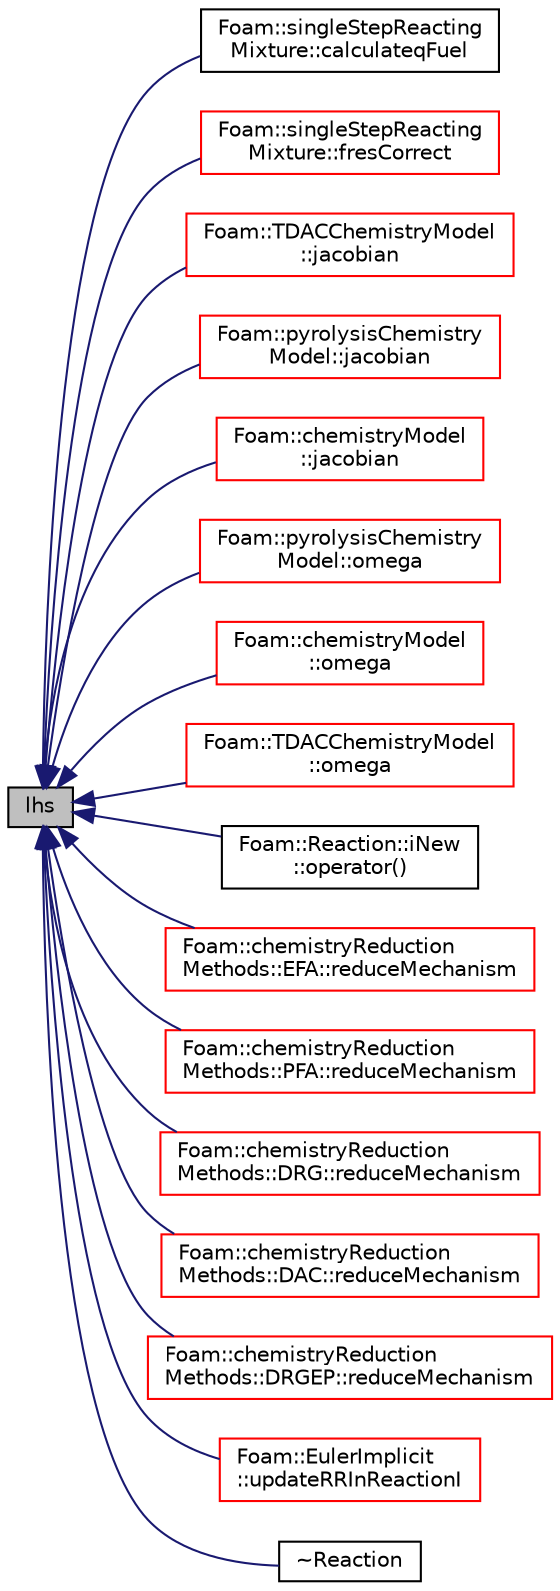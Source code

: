 digraph "lhs"
{
  bgcolor="transparent";
  edge [fontname="Helvetica",fontsize="10",labelfontname="Helvetica",labelfontsize="10"];
  node [fontname="Helvetica",fontsize="10",shape=record];
  rankdir="LR";
  Node826 [label="lhs",height=0.2,width=0.4,color="black", fillcolor="grey75", style="filled", fontcolor="black"];
  Node826 -> Node827 [dir="back",color="midnightblue",fontsize="10",style="solid",fontname="Helvetica"];
  Node827 [label="Foam::singleStepReacting\lMixture::calculateqFuel",height=0.2,width=0.4,color="black",URL="$a31497.html#adbb9285ec5651bbb308864af20d1916d",tooltip="Calculate qFuel. "];
  Node826 -> Node828 [dir="back",color="midnightblue",fontsize="10",style="solid",fontname="Helvetica"];
  Node828 [label="Foam::singleStepReacting\lMixture::fresCorrect",height=0.2,width=0.4,color="red",URL="$a31497.html#a105d3612693f9a241191e881a344b5cf",tooltip="Calculates the residual for all components. "];
  Node826 -> Node830 [dir="back",color="midnightblue",fontsize="10",style="solid",fontname="Helvetica"];
  Node830 [label="Foam::TDACChemistryModel\l::jacobian",height=0.2,width=0.4,color="red",URL="$a31065.html#af8cd2240439c2a4858f20a474205d836",tooltip="Pure jacobian function for tabulation. "];
  Node826 -> Node833 [dir="back",color="midnightblue",fontsize="10",style="solid",fontname="Helvetica"];
  Node833 [label="Foam::pyrolysisChemistry\lModel::jacobian",height=0.2,width=0.4,color="red",URL="$a31533.html#afb9c61fc8f348168d75404b1a34ed937",tooltip="Calculate the Jacobian of the system. "];
  Node826 -> Node837 [dir="back",color="midnightblue",fontsize="10",style="solid",fontname="Helvetica"];
  Node837 [label="Foam::chemistryModel\l::jacobian",height=0.2,width=0.4,color="red",URL="$a31053.html#afb9c61fc8f348168d75404b1a34ed937",tooltip="Calculate the Jacobian of the system. "];
  Node826 -> Node840 [dir="back",color="midnightblue",fontsize="10",style="solid",fontname="Helvetica"];
  Node840 [label="Foam::pyrolysisChemistry\lModel::omega",height=0.2,width=0.4,color="red",URL="$a31533.html#a531841d577b107b563085b46215c4f72",tooltip="dc/dt = omega, rate of change in concentration, for each species "];
  Node826 -> Node843 [dir="back",color="midnightblue",fontsize="10",style="solid",fontname="Helvetica"];
  Node843 [label="Foam::chemistryModel\l::omega",height=0.2,width=0.4,color="red",URL="$a31053.html#a5ca4661ef89ddf937f332d6f9fa853ea",tooltip="dc/dt = omega, rate of change in concentration, for each species "];
  Node826 -> Node846 [dir="back",color="midnightblue",fontsize="10",style="solid",fontname="Helvetica"];
  Node846 [label="Foam::TDACChemistryModel\l::omega",height=0.2,width=0.4,color="red",URL="$a31065.html#a5ca4661ef89ddf937f332d6f9fa853ea",tooltip="dc/dt = omega, rate of change in concentration, for each species "];
  Node826 -> Node848 [dir="back",color="midnightblue",fontsize="10",style="solid",fontname="Helvetica"];
  Node848 [label="Foam::Reaction::iNew\l::operator()",height=0.2,width=0.4,color="black",URL="$a31685.html#a2bd1dc4328df823d9cd0ed302469b9d9"];
  Node826 -> Node849 [dir="back",color="midnightblue",fontsize="10",style="solid",fontname="Helvetica"];
  Node849 [label="Foam::chemistryReduction\lMethods::EFA::reduceMechanism",height=0.2,width=0.4,color="red",URL="$a31093.html#ab97a7154228c1656fe098928083bbc27",tooltip="Reduce the mechanism. "];
  Node826 -> Node851 [dir="back",color="midnightblue",fontsize="10",style="solid",fontname="Helvetica"];
  Node851 [label="Foam::chemistryReduction\lMethods::PFA::reduceMechanism",height=0.2,width=0.4,color="red",URL="$a31109.html#ab97a7154228c1656fe098928083bbc27",tooltip="Reduce the mechanism. "];
  Node826 -> Node853 [dir="back",color="midnightblue",fontsize="10",style="solid",fontname="Helvetica"];
  Node853 [label="Foam::chemistryReduction\lMethods::DRG::reduceMechanism",height=0.2,width=0.4,color="red",URL="$a31077.html#ab97a7154228c1656fe098928083bbc27",tooltip="Reduce the mechanism. "];
  Node826 -> Node855 [dir="back",color="midnightblue",fontsize="10",style="solid",fontname="Helvetica"];
  Node855 [label="Foam::chemistryReduction\lMethods::DAC::reduceMechanism",height=0.2,width=0.4,color="red",URL="$a31073.html#ab97a7154228c1656fe098928083bbc27",tooltip="Reduce the mechanism. "];
  Node826 -> Node857 [dir="back",color="midnightblue",fontsize="10",style="solid",fontname="Helvetica"];
  Node857 [label="Foam::chemistryReduction\lMethods::DRGEP::reduceMechanism",height=0.2,width=0.4,color="red",URL="$a31081.html#ab97a7154228c1656fe098928083bbc27",tooltip="Reduce the mechanism. "];
  Node826 -> Node859 [dir="back",color="midnightblue",fontsize="10",style="solid",fontname="Helvetica"];
  Node859 [label="Foam::EulerImplicit\l::updateRRInReactionI",height=0.2,width=0.4,color="red",URL="$a31141.html#a3c2998f452b2564a5c724b604fe09320"];
  Node826 -> Node861 [dir="back",color="midnightblue",fontsize="10",style="solid",fontname="Helvetica"];
  Node861 [label="~Reaction",height=0.2,width=0.4,color="black",URL="$a31677.html#ac3b086991383b38bb29c0d07a837745a",tooltip="Destructor. "];
}
